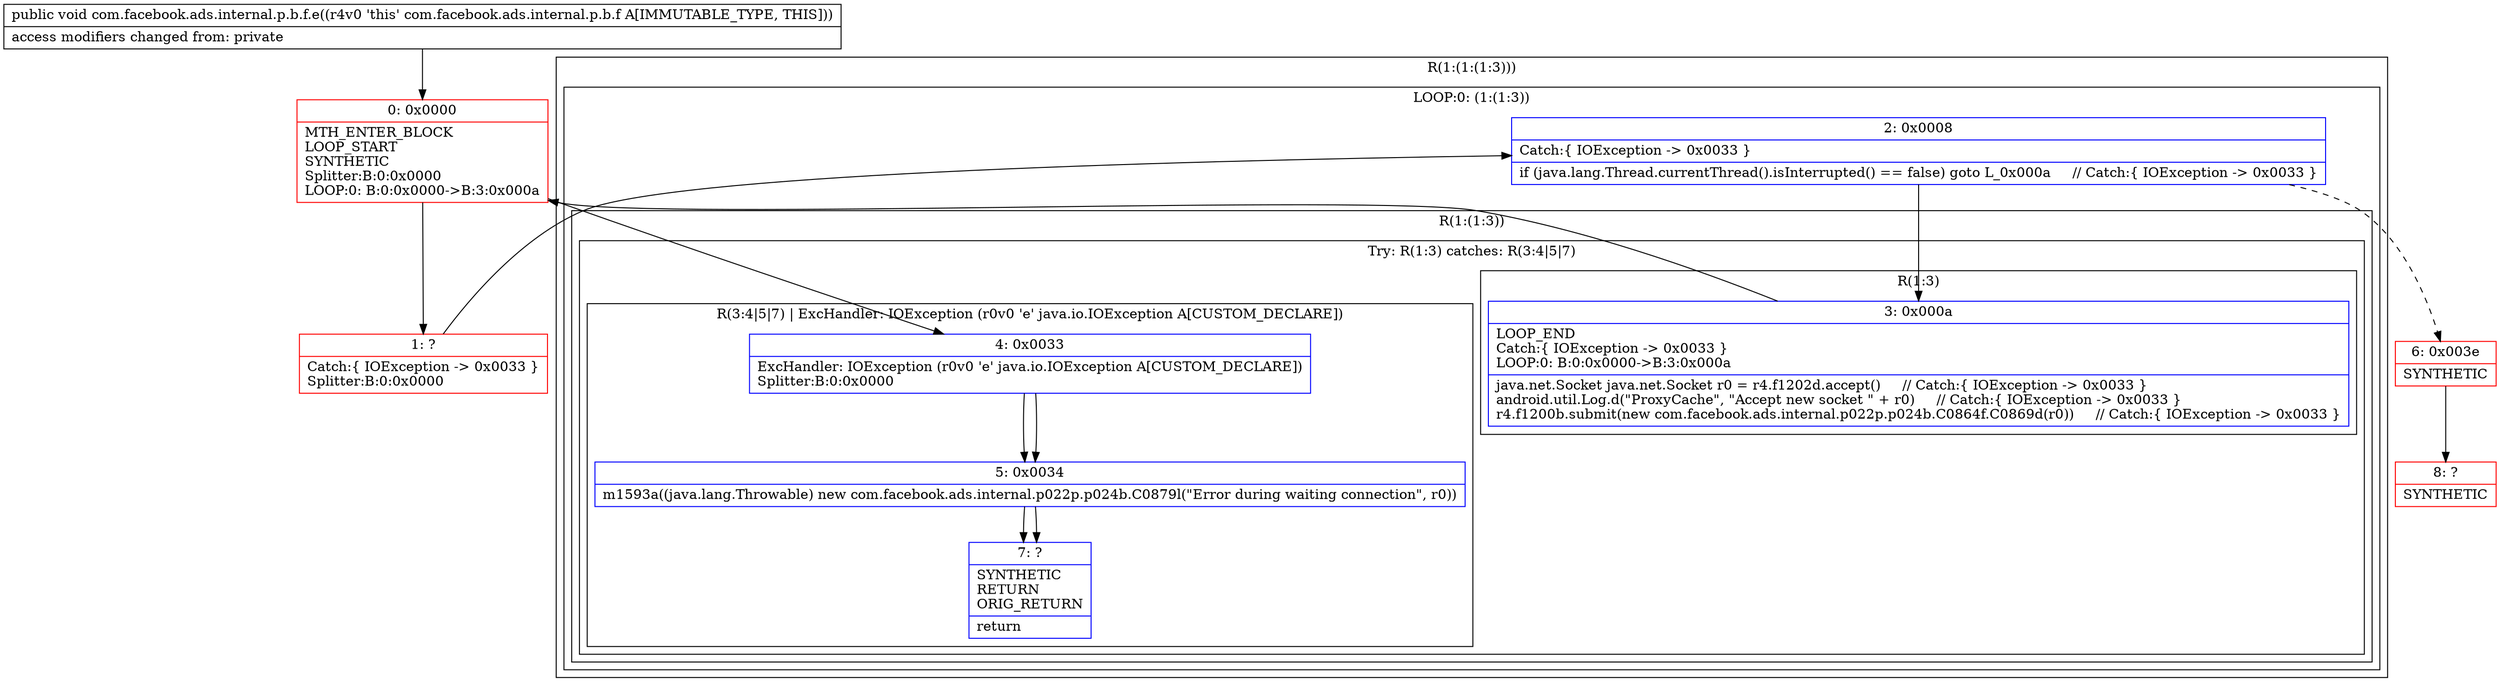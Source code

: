 digraph "CFG forcom.facebook.ads.internal.p.b.f.e()V" {
subgraph cluster_Region_480436450 {
label = "R(1:(1:(1:3)))";
node [shape=record,color=blue];
subgraph cluster_LoopRegion_407725158 {
label = "LOOP:0: (1:(1:3))";
node [shape=record,color=blue];
Node_2 [shape=record,label="{2\:\ 0x0008|Catch:\{ IOException \-\> 0x0033 \}\l|if (java.lang.Thread.currentThread().isInterrupted() == false) goto L_0x000a     \/\/ Catch:\{ IOException \-\> 0x0033 \}\l}"];
subgraph cluster_Region_550272368 {
label = "R(1:(1:3))";
node [shape=record,color=blue];
subgraph cluster_TryCatchRegion_2081187116 {
label = "Try: R(1:3) catches: R(3:4|5|7)";
node [shape=record,color=blue];
subgraph cluster_Region_837627075 {
label = "R(1:3)";
node [shape=record,color=blue];
Node_3 [shape=record,label="{3\:\ 0x000a|LOOP_END\lCatch:\{ IOException \-\> 0x0033 \}\lLOOP:0: B:0:0x0000\-\>B:3:0x000a\l|java.net.Socket java.net.Socket r0 = r4.f1202d.accept()     \/\/ Catch:\{ IOException \-\> 0x0033 \}\landroid.util.Log.d(\"ProxyCache\", \"Accept new socket \" + r0)     \/\/ Catch:\{ IOException \-\> 0x0033 \}\lr4.f1200b.submit(new com.facebook.ads.internal.p022p.p024b.C0864f.C0869d(r0))     \/\/ Catch:\{ IOException \-\> 0x0033 \}\l}"];
}
subgraph cluster_Region_2007121855 {
label = "R(3:4|5|7) | ExcHandler: IOException (r0v0 'e' java.io.IOException A[CUSTOM_DECLARE])\l";
node [shape=record,color=blue];
Node_4 [shape=record,label="{4\:\ 0x0033|ExcHandler: IOException (r0v0 'e' java.io.IOException A[CUSTOM_DECLARE])\lSplitter:B:0:0x0000\l}"];
Node_5 [shape=record,label="{5\:\ 0x0034|m1593a((java.lang.Throwable) new com.facebook.ads.internal.p022p.p024b.C0879l(\"Error during waiting connection\", r0))\l}"];
Node_7 [shape=record,label="{7\:\ ?|SYNTHETIC\lRETURN\lORIG_RETURN\l|return\l}"];
}
}
}
}
}
subgraph cluster_Region_2007121855 {
label = "R(3:4|5|7) | ExcHandler: IOException (r0v0 'e' java.io.IOException A[CUSTOM_DECLARE])\l";
node [shape=record,color=blue];
Node_4 [shape=record,label="{4\:\ 0x0033|ExcHandler: IOException (r0v0 'e' java.io.IOException A[CUSTOM_DECLARE])\lSplitter:B:0:0x0000\l}"];
Node_5 [shape=record,label="{5\:\ 0x0034|m1593a((java.lang.Throwable) new com.facebook.ads.internal.p022p.p024b.C0879l(\"Error during waiting connection\", r0))\l}"];
Node_7 [shape=record,label="{7\:\ ?|SYNTHETIC\lRETURN\lORIG_RETURN\l|return\l}"];
}
Node_0 [shape=record,color=red,label="{0\:\ 0x0000|MTH_ENTER_BLOCK\lLOOP_START\lSYNTHETIC\lSplitter:B:0:0x0000\lLOOP:0: B:0:0x0000\-\>B:3:0x000a\l}"];
Node_1 [shape=record,color=red,label="{1\:\ ?|Catch:\{ IOException \-\> 0x0033 \}\lSplitter:B:0:0x0000\l}"];
Node_6 [shape=record,color=red,label="{6\:\ 0x003e|SYNTHETIC\l}"];
Node_8 [shape=record,color=red,label="{8\:\ ?|SYNTHETIC\l}"];
MethodNode[shape=record,label="{public void com.facebook.ads.internal.p.b.f.e((r4v0 'this' com.facebook.ads.internal.p.b.f A[IMMUTABLE_TYPE, THIS]))  | access modifiers changed from: private\l}"];
MethodNode -> Node_0;
Node_2 -> Node_3;
Node_2 -> Node_6[style=dashed];
Node_3 -> Node_0;
Node_4 -> Node_5;
Node_5 -> Node_7;
Node_4 -> Node_5;
Node_5 -> Node_7;
Node_0 -> Node_1;
Node_0 -> Node_4;
Node_1 -> Node_2;
Node_6 -> Node_8;
}

